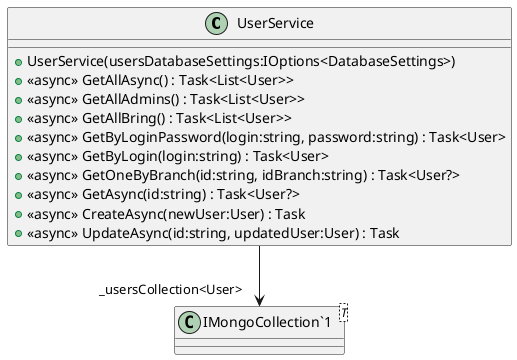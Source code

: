 @startuml
class UserService {
    + UserService(usersDatabaseSettings:IOptions<DatabaseSettings>)
    + <<async>> GetAllAsync() : Task<List<User>>
    + <<async>> GetAllAdmins() : Task<List<User>>
    + <<async>> GetAllBring() : Task<List<User>>
    + <<async>> GetByLoginPassword(login:string, password:string) : Task<User>
    + <<async>> GetByLogin(login:string) : Task<User>
    + <<async>> GetOneByBranch(id:string, idBranch:string) : Task<User?>
    + <<async>> GetAsync(id:string) : Task<User?>
    + <<async>> CreateAsync(newUser:User) : Task
    + <<async>> UpdateAsync(id:string, updatedUser:User) : Task
}
class "IMongoCollection`1"<T> {
}
UserService --> "_usersCollection<User>" "IMongoCollection`1"
@enduml

